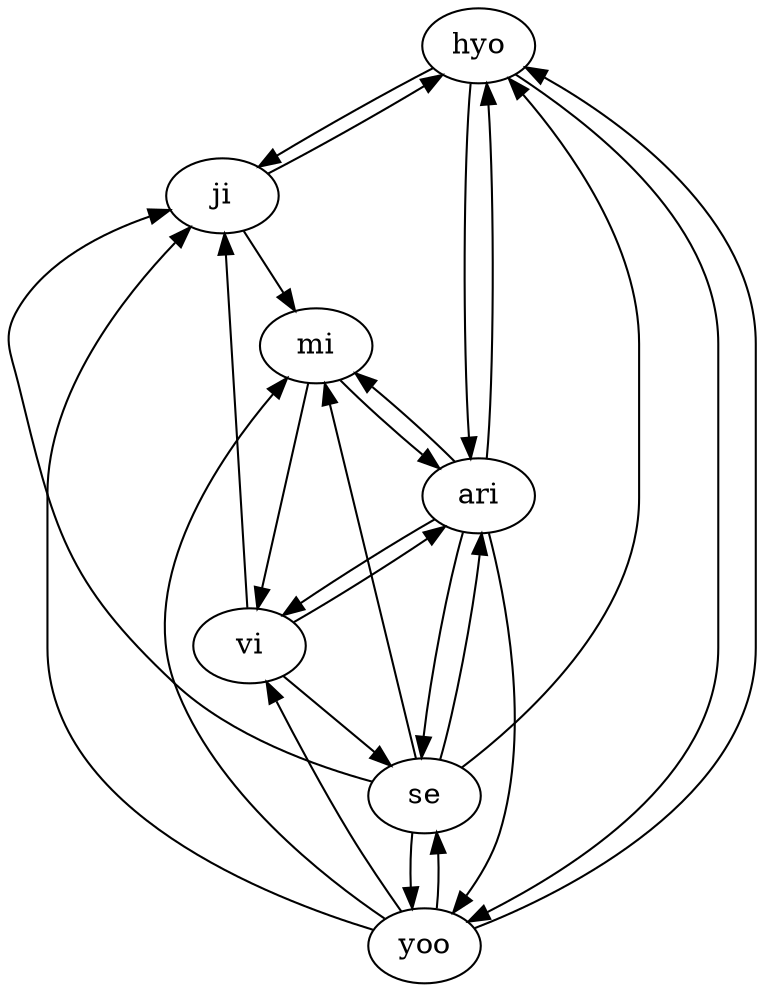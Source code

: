 digraph {
hyo->ji;
ji->hyo;
hyo->yoo;
yoo->hyo;
se->hyo;
hyo->ari;
ari->hyo;
yoo->ji;
ji->mi;
vi->ji;
se->ji;
yoo->mi;
yoo->vi;
yoo->se;
se->yoo;
ari->yoo;
mi->vi;
se->mi;
mi->ari;
ari->mi;
vi->se;
vi->ari;
ari->vi;
se->ari;
ari->se;
}
